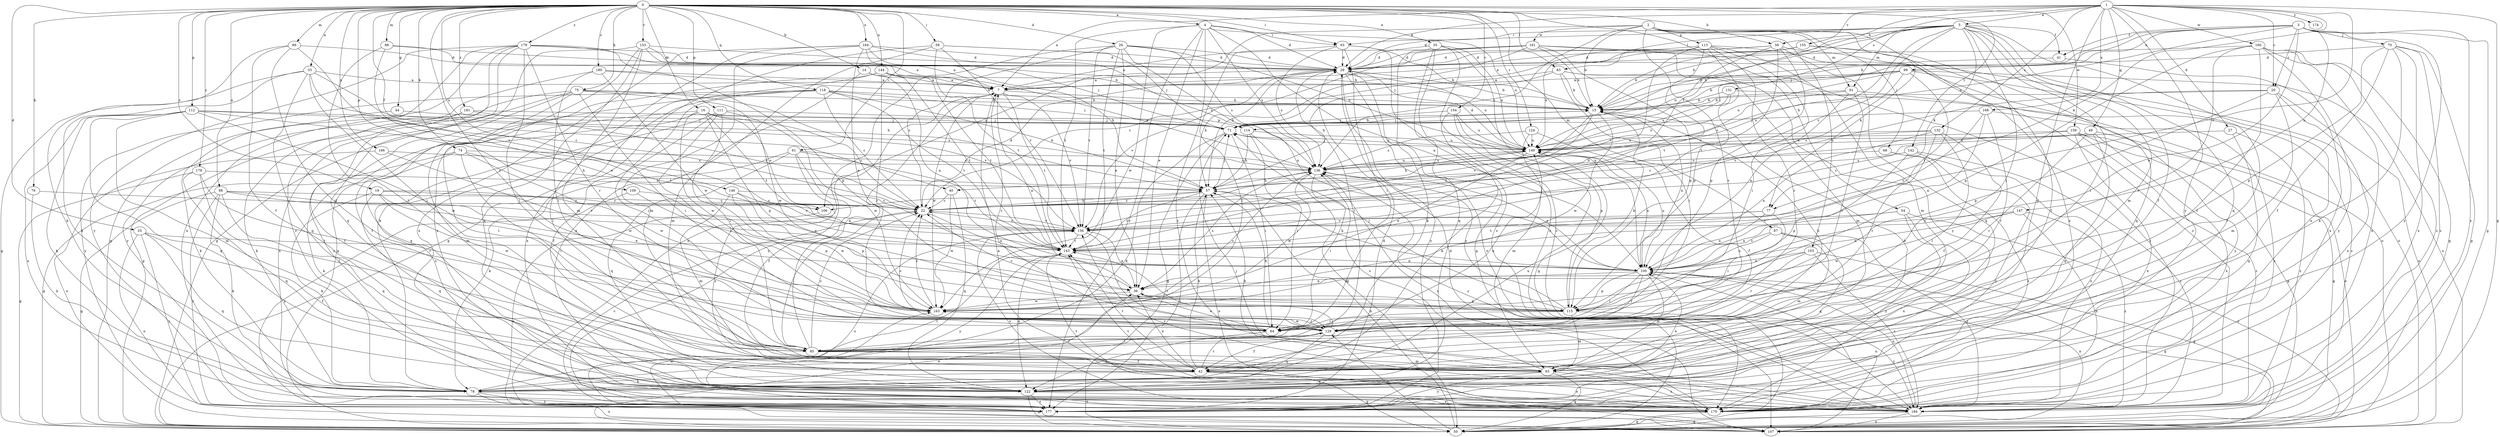 strict digraph  {
0;
1;
2;
3;
4;
5;
7;
14;
15;
16;
19;
20;
22;
25;
26;
27;
29;
33;
35;
36;
40;
41;
42;
44;
49;
50;
54;
56;
57;
58;
61;
63;
64;
68;
70;
71;
74;
75;
76;
77;
78;
83;
85;
87;
88;
89;
91;
93;
98;
99;
100;
103;
106;
107;
109;
111;
112;
113;
114;
115;
118;
122;
124;
129;
131;
132;
136;
142;
143;
144;
146;
147;
149;
153;
154;
155;
156;
159;
160;
161;
163;
164;
166;
168;
170;
174;
177;
178;
179;
180;
181;
184;
0 -> 4  [label=a];
0 -> 14  [label=b];
0 -> 16  [label=c];
0 -> 19  [label=c];
0 -> 25  [label=d];
0 -> 26  [label=d];
0 -> 33  [label=e];
0 -> 35  [label=e];
0 -> 40  [label=f];
0 -> 44  [label=g];
0 -> 54  [label=h];
0 -> 56  [label=h];
0 -> 58  [label=i];
0 -> 61  [label=i];
0 -> 63  [label=i];
0 -> 74  [label=k];
0 -> 75  [label=k];
0 -> 76  [label=k];
0 -> 83  [label=l];
0 -> 87  [label=m];
0 -> 88  [label=m];
0 -> 89  [label=m];
0 -> 98  [label=n];
0 -> 109  [label=p];
0 -> 111  [label=p];
0 -> 112  [label=p];
0 -> 118  [label=q];
0 -> 124  [label=r];
0 -> 129  [label=r];
0 -> 142  [label=t];
0 -> 144  [label=u];
0 -> 146  [label=u];
0 -> 153  [label=v];
0 -> 154  [label=v];
0 -> 159  [label=w];
0 -> 164  [label=x];
0 -> 166  [label=x];
0 -> 178  [label=z];
0 -> 179  [label=z];
0 -> 180  [label=z];
0 -> 181  [label=z];
1 -> 5  [label=a];
1 -> 7  [label=a];
1 -> 20  [label=c];
1 -> 27  [label=d];
1 -> 29  [label=d];
1 -> 40  [label=f];
1 -> 49  [label=g];
1 -> 50  [label=g];
1 -> 77  [label=k];
1 -> 122  [label=q];
1 -> 131  [label=s];
1 -> 132  [label=s];
1 -> 155  [label=v];
1 -> 156  [label=v];
1 -> 160  [label=w];
1 -> 168  [label=x];
1 -> 174  [label=y];
1 -> 177  [label=y];
2 -> 15  [label=b];
2 -> 68  [label=j];
2 -> 77  [label=k];
2 -> 91  [label=m];
2 -> 103  [label=o];
2 -> 106  [label=o];
2 -> 113  [label=p];
2 -> 129  [label=r];
2 -> 136  [label=s];
2 -> 161  [label=w];
2 -> 170  [label=x];
3 -> 15  [label=b];
3 -> 20  [label=c];
3 -> 36  [label=e];
3 -> 41  [label=f];
3 -> 50  [label=g];
3 -> 70  [label=j];
3 -> 71  [label=j];
3 -> 99  [label=n];
3 -> 147  [label=u];
3 -> 149  [label=u];
3 -> 177  [label=y];
3 -> 184  [label=z];
4 -> 29  [label=d];
4 -> 36  [label=e];
4 -> 63  [label=i];
4 -> 100  [label=n];
4 -> 136  [label=s];
4 -> 143  [label=t];
4 -> 149  [label=u];
4 -> 163  [label=w];
4 -> 177  [label=y];
4 -> 184  [label=z];
5 -> 15  [label=b];
5 -> 22  [label=c];
5 -> 29  [label=d];
5 -> 41  [label=f];
5 -> 42  [label=f];
5 -> 56  [label=h];
5 -> 63  [label=i];
5 -> 64  [label=i];
5 -> 77  [label=k];
5 -> 83  [label=l];
5 -> 85  [label=l];
5 -> 91  [label=m];
5 -> 93  [label=m];
5 -> 106  [label=o];
5 -> 114  [label=p];
5 -> 122  [label=q];
5 -> 170  [label=x];
7 -> 15  [label=b];
7 -> 129  [label=r];
7 -> 143  [label=t];
7 -> 156  [label=v];
7 -> 163  [label=w];
7 -> 177  [label=y];
14 -> 7  [label=a];
14 -> 93  [label=m];
14 -> 100  [label=n];
14 -> 143  [label=t];
15 -> 71  [label=j];
15 -> 100  [label=n];
15 -> 143  [label=t];
15 -> 156  [label=v];
15 -> 163  [label=w];
16 -> 22  [label=c];
16 -> 85  [label=l];
16 -> 93  [label=m];
16 -> 106  [label=o];
16 -> 114  [label=p];
16 -> 115  [label=p];
16 -> 143  [label=t];
16 -> 163  [label=w];
19 -> 22  [label=c];
19 -> 36  [label=e];
19 -> 78  [label=k];
19 -> 106  [label=o];
19 -> 122  [label=q];
19 -> 163  [label=w];
20 -> 15  [label=b];
20 -> 93  [label=m];
20 -> 107  [label=o];
20 -> 115  [label=p];
20 -> 156  [label=v];
20 -> 170  [label=x];
22 -> 29  [label=d];
22 -> 57  [label=h];
22 -> 85  [label=l];
22 -> 100  [label=n];
22 -> 156  [label=v];
25 -> 42  [label=f];
25 -> 107  [label=o];
25 -> 122  [label=q];
25 -> 143  [label=t];
25 -> 177  [label=y];
26 -> 22  [label=c];
26 -> 29  [label=d];
26 -> 36  [label=e];
26 -> 100  [label=n];
26 -> 107  [label=o];
26 -> 136  [label=s];
26 -> 143  [label=t];
26 -> 149  [label=u];
26 -> 156  [label=v];
27 -> 122  [label=q];
27 -> 149  [label=u];
27 -> 184  [label=z];
29 -> 7  [label=a];
29 -> 15  [label=b];
29 -> 50  [label=g];
29 -> 57  [label=h];
29 -> 85  [label=l];
29 -> 107  [label=o];
29 -> 149  [label=u];
29 -> 156  [label=v];
29 -> 177  [label=y];
33 -> 7  [label=a];
33 -> 22  [label=c];
33 -> 50  [label=g];
33 -> 57  [label=h];
33 -> 64  [label=i];
33 -> 78  [label=k];
33 -> 122  [label=q];
35 -> 29  [label=d];
35 -> 78  [label=k];
35 -> 100  [label=n];
35 -> 122  [label=q];
35 -> 149  [label=u];
35 -> 170  [label=x];
35 -> 184  [label=z];
36 -> 7  [label=a];
36 -> 115  [label=p];
36 -> 136  [label=s];
36 -> 163  [label=w];
40 -> 22  [label=c];
40 -> 122  [label=q];
40 -> 163  [label=w];
41 -> 15  [label=b];
41 -> 170  [label=x];
42 -> 36  [label=e];
42 -> 50  [label=g];
42 -> 57  [label=h];
42 -> 78  [label=k];
42 -> 129  [label=r];
42 -> 143  [label=t];
42 -> 170  [label=x];
44 -> 71  [label=j];
44 -> 78  [label=k];
49 -> 22  [label=c];
49 -> 50  [label=g];
49 -> 122  [label=q];
49 -> 129  [label=r];
49 -> 149  [label=u];
49 -> 170  [label=x];
50 -> 36  [label=e];
50 -> 57  [label=h];
50 -> 100  [label=n];
50 -> 129  [label=r];
54 -> 100  [label=n];
54 -> 107  [label=o];
54 -> 156  [label=v];
54 -> 170  [label=x];
54 -> 177  [label=y];
56 -> 29  [label=d];
56 -> 71  [label=j];
56 -> 115  [label=p];
56 -> 122  [label=q];
56 -> 143  [label=t];
56 -> 149  [label=u];
56 -> 184  [label=z];
57 -> 22  [label=c];
57 -> 71  [label=j];
57 -> 107  [label=o];
57 -> 143  [label=t];
57 -> 177  [label=y];
58 -> 29  [label=d];
58 -> 50  [label=g];
58 -> 71  [label=j];
58 -> 143  [label=t];
58 -> 156  [label=v];
58 -> 170  [label=x];
61 -> 42  [label=f];
61 -> 78  [label=k];
61 -> 122  [label=q];
61 -> 136  [label=s];
61 -> 143  [label=t];
61 -> 184  [label=z];
63 -> 15  [label=b];
63 -> 29  [label=d];
63 -> 64  [label=i];
63 -> 85  [label=l];
63 -> 136  [label=s];
63 -> 184  [label=z];
64 -> 36  [label=e];
64 -> 57  [label=h];
64 -> 122  [label=q];
68 -> 136  [label=s];
68 -> 170  [label=x];
68 -> 184  [label=z];
70 -> 29  [label=d];
70 -> 42  [label=f];
70 -> 50  [label=g];
70 -> 78  [label=k];
70 -> 115  [label=p];
70 -> 170  [label=x];
70 -> 184  [label=z];
71 -> 15  [label=b];
71 -> 50  [label=g];
71 -> 64  [label=i];
71 -> 78  [label=k];
71 -> 149  [label=u];
74 -> 50  [label=g];
74 -> 57  [label=h];
74 -> 78  [label=k];
74 -> 85  [label=l];
74 -> 136  [label=s];
74 -> 163  [label=w];
75 -> 15  [label=b];
75 -> 50  [label=g];
75 -> 64  [label=i];
75 -> 122  [label=q];
75 -> 156  [label=v];
75 -> 163  [label=w];
75 -> 170  [label=x];
75 -> 184  [label=z];
76 -> 22  [label=c];
76 -> 78  [label=k];
77 -> 64  [label=i];
77 -> 100  [label=n];
77 -> 143  [label=t];
77 -> 156  [label=v];
78 -> 100  [label=n];
78 -> 107  [label=o];
78 -> 143  [label=t];
78 -> 149  [label=u];
78 -> 177  [label=y];
78 -> 184  [label=z];
83 -> 7  [label=a];
83 -> 15  [label=b];
83 -> 57  [label=h];
83 -> 64  [label=i];
83 -> 93  [label=m];
83 -> 184  [label=z];
85 -> 7  [label=a];
85 -> 15  [label=b];
85 -> 22  [label=c];
85 -> 42  [label=f];
85 -> 93  [label=m];
85 -> 129  [label=r];
85 -> 149  [label=u];
87 -> 93  [label=m];
87 -> 100  [label=n];
87 -> 122  [label=q];
87 -> 143  [label=t];
87 -> 184  [label=z];
88 -> 15  [label=b];
88 -> 29  [label=d];
88 -> 36  [label=e];
88 -> 85  [label=l];
89 -> 29  [label=d];
89 -> 42  [label=f];
89 -> 78  [label=k];
89 -> 85  [label=l];
89 -> 156  [label=v];
91 -> 15  [label=b];
91 -> 100  [label=n];
91 -> 129  [label=r];
91 -> 136  [label=s];
91 -> 177  [label=y];
93 -> 15  [label=b];
93 -> 50  [label=g];
93 -> 57  [label=h];
93 -> 122  [label=q];
93 -> 136  [label=s];
93 -> 170  [label=x];
93 -> 177  [label=y];
98 -> 22  [label=c];
98 -> 50  [label=g];
98 -> 78  [label=k];
98 -> 100  [label=n];
98 -> 122  [label=q];
98 -> 156  [label=v];
98 -> 177  [label=y];
99 -> 7  [label=a];
99 -> 15  [label=b];
99 -> 22  [label=c];
99 -> 42  [label=f];
99 -> 71  [label=j];
99 -> 107  [label=o];
99 -> 143  [label=t];
99 -> 149  [label=u];
100 -> 36  [label=e];
100 -> 50  [label=g];
100 -> 57  [label=h];
100 -> 64  [label=i];
100 -> 93  [label=m];
100 -> 115  [label=p];
100 -> 129  [label=r];
100 -> 136  [label=s];
100 -> 149  [label=u];
103 -> 50  [label=g];
103 -> 100  [label=n];
103 -> 129  [label=r];
103 -> 163  [label=w];
103 -> 184  [label=z];
106 -> 107  [label=o];
107 -> 29  [label=d];
107 -> 100  [label=n];
109 -> 22  [label=c];
109 -> 115  [label=p];
109 -> 177  [label=y];
111 -> 42  [label=f];
111 -> 64  [label=i];
111 -> 71  [label=j];
111 -> 85  [label=l];
111 -> 163  [label=w];
111 -> 184  [label=z];
112 -> 71  [label=j];
112 -> 78  [label=k];
112 -> 93  [label=m];
112 -> 122  [label=q];
112 -> 136  [label=s];
112 -> 143  [label=t];
112 -> 163  [label=w];
112 -> 170  [label=x];
113 -> 29  [label=d];
113 -> 64  [label=i];
113 -> 93  [label=m];
113 -> 107  [label=o];
113 -> 115  [label=p];
113 -> 129  [label=r];
113 -> 143  [label=t];
113 -> 149  [label=u];
113 -> 156  [label=v];
114 -> 50  [label=g];
114 -> 57  [label=h];
114 -> 64  [label=i];
114 -> 149  [label=u];
115 -> 15  [label=b];
115 -> 22  [label=c];
115 -> 64  [label=i];
115 -> 71  [label=j];
115 -> 93  [label=m];
115 -> 136  [label=s];
115 -> 184  [label=z];
118 -> 15  [label=b];
118 -> 22  [label=c];
118 -> 42  [label=f];
118 -> 57  [label=h];
118 -> 64  [label=i];
118 -> 71  [label=j];
118 -> 85  [label=l];
118 -> 143  [label=t];
118 -> 177  [label=y];
122 -> 50  [label=g];
122 -> 170  [label=x];
122 -> 177  [label=y];
124 -> 42  [label=f];
124 -> 93  [label=m];
124 -> 136  [label=s];
124 -> 149  [label=u];
129 -> 22  [label=c];
129 -> 42  [label=f];
129 -> 85  [label=l];
129 -> 122  [label=q];
129 -> 143  [label=t];
129 -> 163  [label=w];
131 -> 15  [label=b];
131 -> 136  [label=s];
131 -> 149  [label=u];
131 -> 184  [label=z];
132 -> 42  [label=f];
132 -> 57  [label=h];
132 -> 85  [label=l];
132 -> 100  [label=n];
132 -> 129  [label=r];
132 -> 149  [label=u];
136 -> 57  [label=h];
136 -> 64  [label=i];
136 -> 149  [label=u];
136 -> 163  [label=w];
142 -> 115  [label=p];
142 -> 136  [label=s];
142 -> 177  [label=y];
142 -> 184  [label=z];
143 -> 100  [label=n];
143 -> 122  [label=q];
143 -> 177  [label=y];
144 -> 7  [label=a];
144 -> 50  [label=g];
144 -> 129  [label=r];
144 -> 136  [label=s];
144 -> 143  [label=t];
144 -> 170  [label=x];
146 -> 22  [label=c];
146 -> 93  [label=m];
146 -> 115  [label=p];
146 -> 156  [label=v];
146 -> 163  [label=w];
147 -> 100  [label=n];
147 -> 156  [label=v];
147 -> 163  [label=w];
147 -> 170  [label=x];
147 -> 184  [label=z];
149 -> 29  [label=d];
149 -> 36  [label=e];
149 -> 57  [label=h];
149 -> 71  [label=j];
149 -> 100  [label=n];
149 -> 136  [label=s];
153 -> 7  [label=a];
153 -> 15  [label=b];
153 -> 29  [label=d];
153 -> 50  [label=g];
153 -> 93  [label=m];
153 -> 122  [label=q];
153 -> 184  [label=z];
154 -> 50  [label=g];
154 -> 71  [label=j];
154 -> 78  [label=k];
154 -> 115  [label=p];
154 -> 149  [label=u];
155 -> 7  [label=a];
155 -> 15  [label=b];
155 -> 29  [label=d];
155 -> 42  [label=f];
155 -> 122  [label=q];
156 -> 22  [label=c];
156 -> 36  [label=e];
156 -> 64  [label=i];
156 -> 107  [label=o];
156 -> 143  [label=t];
159 -> 22  [label=c];
159 -> 50  [label=g];
159 -> 107  [label=o];
159 -> 149  [label=u];
159 -> 170  [label=x];
159 -> 184  [label=z];
160 -> 29  [label=d];
160 -> 42  [label=f];
160 -> 50  [label=g];
160 -> 115  [label=p];
160 -> 129  [label=r];
160 -> 170  [label=x];
160 -> 177  [label=y];
160 -> 184  [label=z];
161 -> 7  [label=a];
161 -> 15  [label=b];
161 -> 22  [label=c];
161 -> 29  [label=d];
161 -> 57  [label=h];
161 -> 107  [label=o];
161 -> 115  [label=p];
161 -> 177  [label=y];
163 -> 22  [label=c];
163 -> 129  [label=r];
163 -> 136  [label=s];
164 -> 29  [label=d];
164 -> 36  [label=e];
164 -> 57  [label=h];
164 -> 71  [label=j];
164 -> 78  [label=k];
164 -> 93  [label=m];
164 -> 136  [label=s];
164 -> 170  [label=x];
166 -> 107  [label=o];
166 -> 136  [label=s];
166 -> 163  [label=w];
168 -> 71  [label=j];
168 -> 100  [label=n];
168 -> 129  [label=r];
168 -> 143  [label=t];
168 -> 170  [label=x];
170 -> 50  [label=g];
170 -> 136  [label=s];
170 -> 143  [label=t];
170 -> 156  [label=v];
177 -> 22  [label=c];
177 -> 29  [label=d];
177 -> 163  [label=w];
178 -> 50  [label=g];
178 -> 57  [label=h];
178 -> 85  [label=l];
178 -> 122  [label=q];
178 -> 129  [label=r];
179 -> 7  [label=a];
179 -> 29  [label=d];
179 -> 50  [label=g];
179 -> 85  [label=l];
179 -> 115  [label=p];
179 -> 122  [label=q];
179 -> 129  [label=r];
179 -> 170  [label=x];
179 -> 177  [label=y];
179 -> 184  [label=z];
180 -> 7  [label=a];
180 -> 15  [label=b];
180 -> 64  [label=i];
180 -> 163  [label=w];
180 -> 177  [label=y];
181 -> 22  [label=c];
181 -> 42  [label=f];
181 -> 71  [label=j];
181 -> 78  [label=k];
184 -> 7  [label=a];
184 -> 50  [label=g];
184 -> 71  [label=j];
184 -> 100  [label=n];
184 -> 107  [label=o];
184 -> 136  [label=s];
184 -> 143  [label=t];
184 -> 156  [label=v];
}
